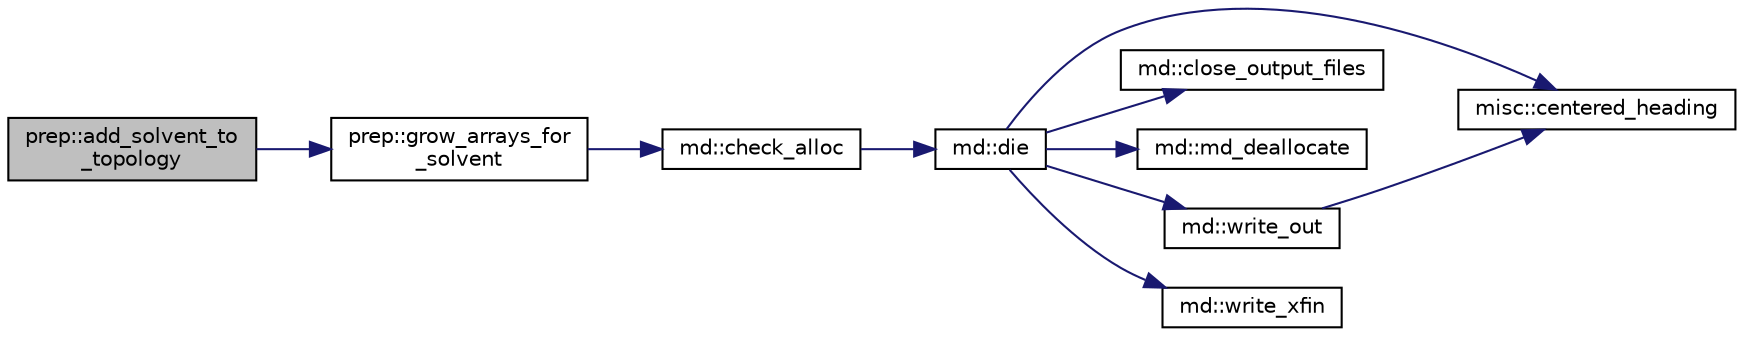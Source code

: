 digraph "prep::add_solvent_to_topology"
{
  edge [fontname="Helvetica",fontsize="10",labelfontname="Helvetica",labelfontsize="10"];
  node [fontname="Helvetica",fontsize="10",shape=record];
  rankdir="LR";
  Node1 [label="prep::add_solvent_to\l_topology",height=0.2,width=0.4,color="black", fillcolor="grey75", style="filled" fontcolor="black"];
  Node1 -> Node2 [color="midnightblue",fontsize="10",style="solid"];
  Node2 [label="prep::grow_arrays_for\l_solvent",height=0.2,width=0.4,color="black", fillcolor="white", style="filled",URL="$classprep.html#a83cffe3873feafd7ebdef521099d5bac"];
  Node2 -> Node3 [color="midnightblue",fontsize="10",style="solid"];
  Node3 [label="md::check_alloc",height=0.2,width=0.4,color="black", fillcolor="white", style="filled",URL="$classmd.html#aa2bff9009b880be7904efe2a7c07f646"];
  Node3 -> Node4 [color="midnightblue",fontsize="10",style="solid"];
  Node4 [label="md::die",height=0.2,width=0.4,color="black", fillcolor="white", style="filled",URL="$classmd.html#ac21e43139b5e5cd74ab6649672288d66"];
  Node4 -> Node5 [color="midnightblue",fontsize="10",style="solid"];
  Node5 [label="misc::centered_heading",height=0.2,width=0.4,color="black", fillcolor="white", style="filled",URL="$classmisc.html#ac616bbb70212f3216e099c51f3c217f9"];
  Node4 -> Node6 [color="midnightblue",fontsize="10",style="solid"];
  Node6 [label="md::close_output_files",height=0.2,width=0.4,color="black", fillcolor="white", style="filled",URL="$classmd.html#a5bd74b9ed60f4d0515416e77a9dcb825"];
  Node4 -> Node7 [color="midnightblue",fontsize="10",style="solid"];
  Node7 [label="md::md_deallocate",height=0.2,width=0.4,color="black", fillcolor="white", style="filled",URL="$classmd.html#a8a97b1726d386da7fddf5ea29296b0e9"];
  Node4 -> Node8 [color="midnightblue",fontsize="10",style="solid"];
  Node8 [label="md::write_out",height=0.2,width=0.4,color="black", fillcolor="white", style="filled",URL="$classmd.html#a7ae57adec77c83a4e3684cfbf301d605"];
  Node8 -> Node5 [color="midnightblue",fontsize="10",style="solid"];
  Node4 -> Node9 [color="midnightblue",fontsize="10",style="solid"];
  Node9 [label="md::write_xfin",height=0.2,width=0.4,color="black", fillcolor="white", style="filled",URL="$classmd.html#ad8ada800049df7345cd0a0e596644cc5"];
}
